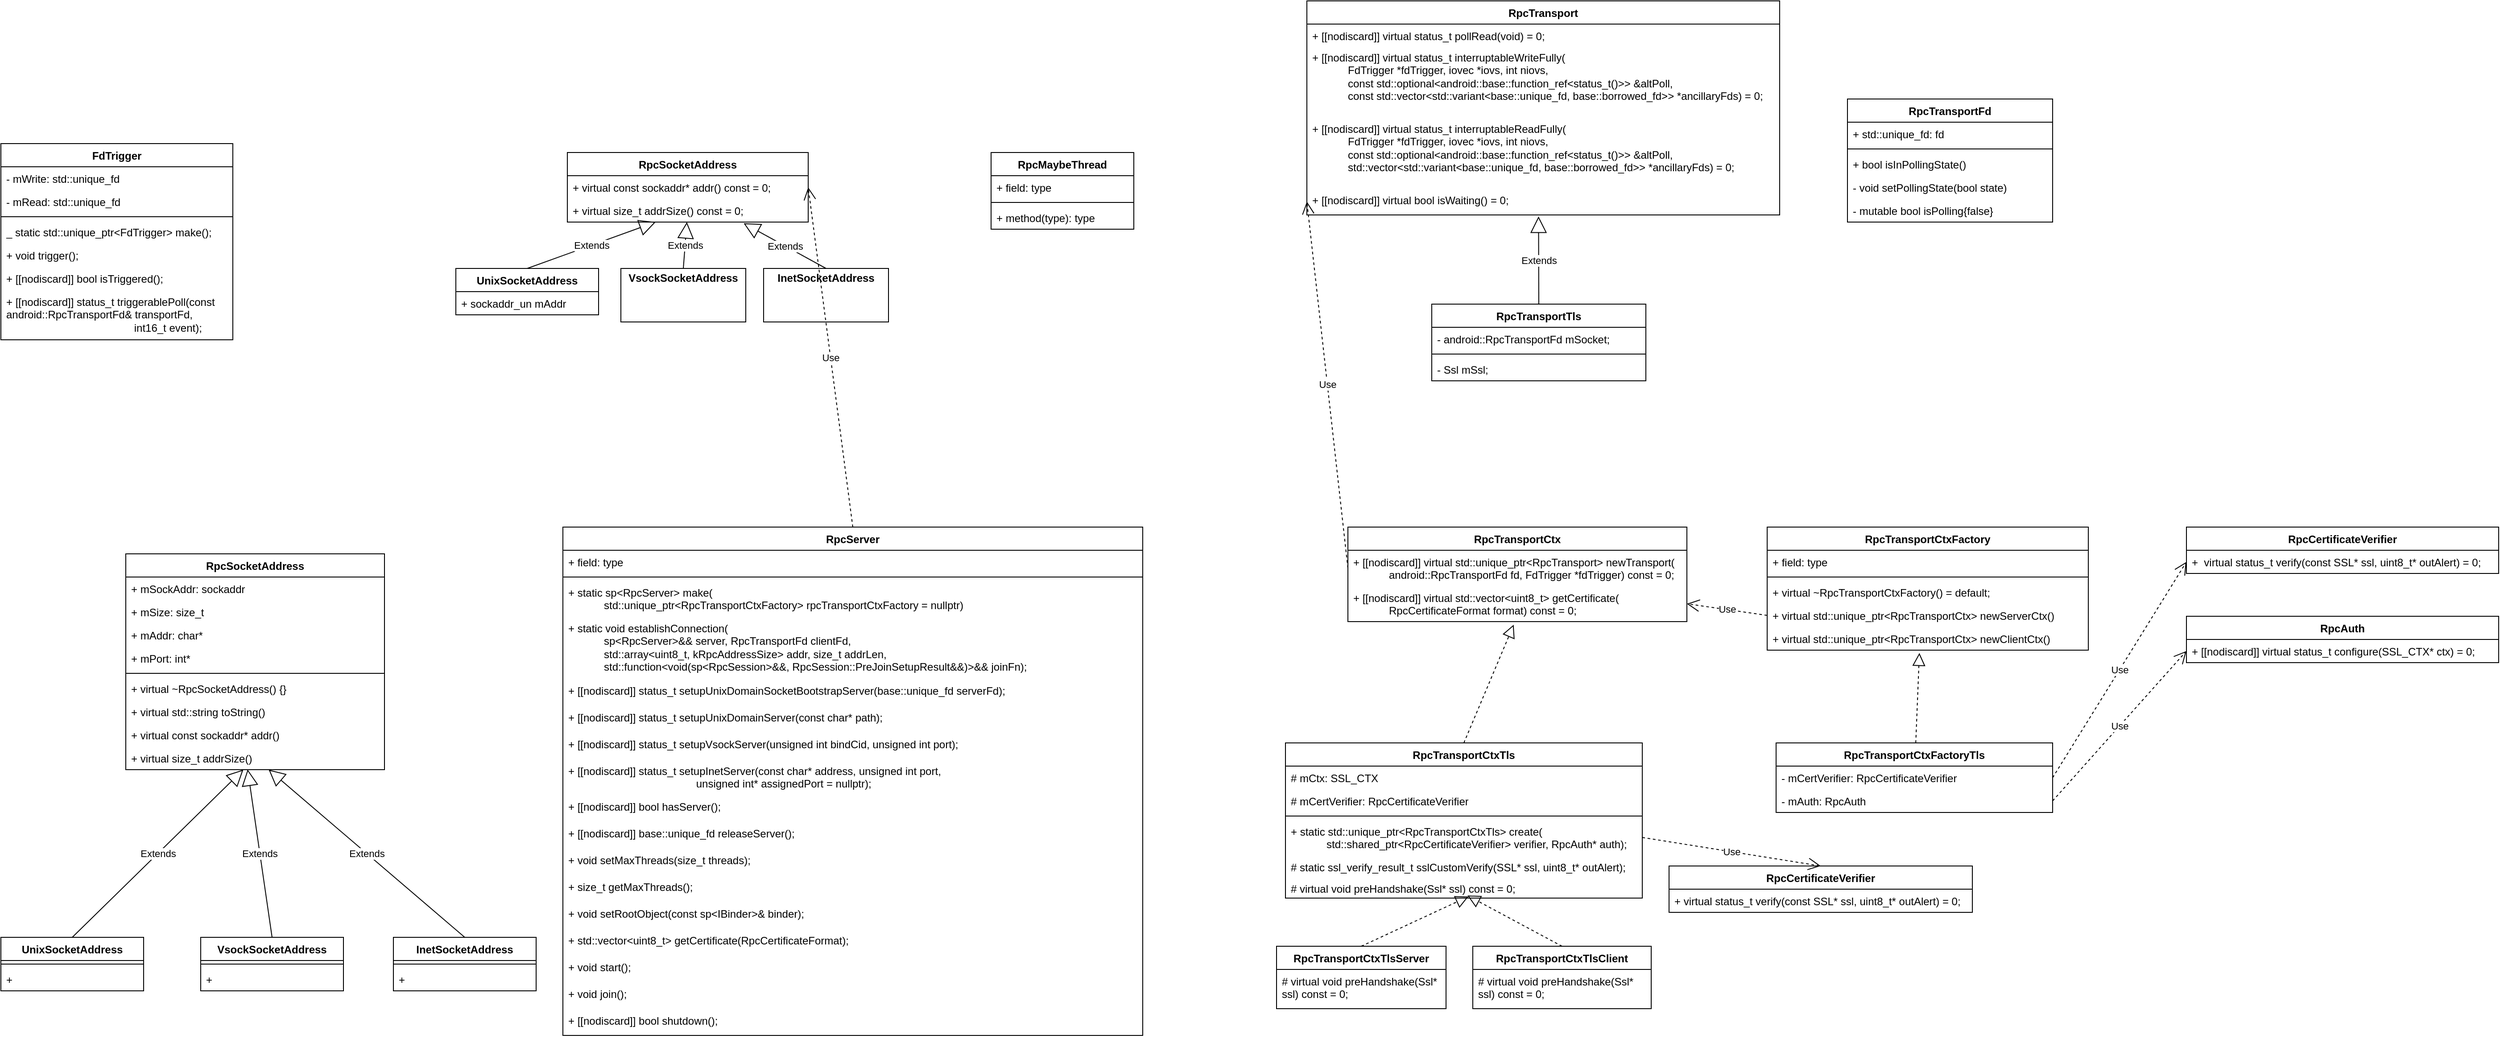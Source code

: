 <mxfile version="24.7.6">
  <diagram name="第 1 页" id="H_8We8UubYNgWz_qhoj8">
    <mxGraphModel dx="1140" dy="1793" grid="1" gridSize="10" guides="1" tooltips="1" connect="1" arrows="1" fold="1" page="1" pageScale="1" pageWidth="827" pageHeight="1169" math="0" shadow="0">
      <root>
        <mxCell id="0" />
        <mxCell id="1" parent="0" />
        <mxCell id="p69GbGtiznkZSxi_15MH-1" value="&lt;b style=&quot;border-color: var(--border-color);&quot;&gt;RpcSocketAddress&lt;/b&gt;" style="swimlane;fontStyle=1;align=center;verticalAlign=top;childLayout=stackLayout;horizontal=1;startSize=26;horizontalStack=0;resizeParent=1;resizeParentMax=0;resizeLast=0;collapsible=1;marginBottom=0;whiteSpace=wrap;html=1;" parent="1" vertex="1">
          <mxGeometry x="330" y="120" width="290" height="242" as="geometry">
            <mxRectangle x="350" y="320" width="150" height="30" as="alternateBounds" />
          </mxGeometry>
        </mxCell>
        <mxCell id="p69GbGtiznkZSxi_15MH-27" value="&lt;div&gt;&lt;span style=&quot;background-color: initial;&quot;&gt;+ mSockAddr&lt;/span&gt;&lt;span style=&quot;background-color: initial;&quot;&gt;: sockaddr&lt;/span&gt;&lt;/div&gt;" style="text;strokeColor=none;fillColor=none;align=left;verticalAlign=top;spacingLeft=4;spacingRight=4;overflow=hidden;rotatable=0;points=[[0,0.5],[1,0.5]];portConstraint=eastwest;whiteSpace=wrap;html=1;" parent="p69GbGtiznkZSxi_15MH-1" vertex="1">
          <mxGeometry y="26" width="290" height="26" as="geometry" />
        </mxCell>
        <mxCell id="p69GbGtiznkZSxi_15MH-24" value="&lt;div&gt;&lt;span style=&quot;background-color: initial;&quot;&gt;+ mSize&lt;/span&gt;&lt;span style=&quot;background-color: initial;&quot;&gt;: size_t&lt;/span&gt;&lt;/div&gt;" style="text;strokeColor=none;fillColor=none;align=left;verticalAlign=top;spacingLeft=4;spacingRight=4;overflow=hidden;rotatable=0;points=[[0,0.5],[1,0.5]];portConstraint=eastwest;whiteSpace=wrap;html=1;" parent="p69GbGtiznkZSxi_15MH-1" vertex="1">
          <mxGeometry y="52" width="290" height="26" as="geometry" />
        </mxCell>
        <mxCell id="p69GbGtiznkZSxi_15MH-28" value="&lt;div&gt;&lt;span style=&quot;background-color: initial;&quot;&gt;+ mAddr&lt;/span&gt;&lt;span style=&quot;background-color: initial;&quot;&gt;: char*&lt;/span&gt;&lt;/div&gt;" style="text;strokeColor=none;fillColor=none;align=left;verticalAlign=top;spacingLeft=4;spacingRight=4;overflow=hidden;rotatable=0;points=[[0,0.5],[1,0.5]];portConstraint=eastwest;whiteSpace=wrap;html=1;" parent="p69GbGtiznkZSxi_15MH-1" vertex="1">
          <mxGeometry y="78" width="290" height="26" as="geometry" />
        </mxCell>
        <mxCell id="p69GbGtiznkZSxi_15MH-30" value="&lt;div&gt;&lt;span style=&quot;background-color: initial;&quot;&gt;+ mPort&lt;/span&gt;&lt;span style=&quot;background-color: initial;&quot;&gt;: int&lt;/span&gt;&lt;span style=&quot;background-color: initial;&quot;&gt;*&lt;/span&gt;&lt;/div&gt;" style="text;strokeColor=none;fillColor=none;align=left;verticalAlign=top;spacingLeft=4;spacingRight=4;overflow=hidden;rotatable=0;points=[[0,0.5],[1,0.5]];portConstraint=eastwest;whiteSpace=wrap;html=1;" parent="p69GbGtiznkZSxi_15MH-1" vertex="1">
          <mxGeometry y="104" width="290" height="26" as="geometry" />
        </mxCell>
        <mxCell id="p69GbGtiznkZSxi_15MH-3" value="" style="line;strokeWidth=1;fillColor=none;align=left;verticalAlign=middle;spacingTop=-1;spacingLeft=3;spacingRight=3;rotatable=0;labelPosition=right;points=[];portConstraint=eastwest;strokeColor=inherit;" parent="p69GbGtiznkZSxi_15MH-1" vertex="1">
          <mxGeometry y="130" width="290" height="8" as="geometry" />
        </mxCell>
        <mxCell id="p69GbGtiznkZSxi_15MH-4" value="+ virtual ~RpcSocketAddress() {}" style="text;strokeColor=none;fillColor=none;align=left;verticalAlign=top;spacingLeft=4;spacingRight=4;overflow=hidden;rotatable=0;points=[[0,0.5],[1,0.5]];portConstraint=eastwest;whiteSpace=wrap;html=1;" parent="p69GbGtiznkZSxi_15MH-1" vertex="1">
          <mxGeometry y="138" width="290" height="26" as="geometry" />
        </mxCell>
        <mxCell id="p69GbGtiznkZSxi_15MH-6" value="+&amp;nbsp;virtual std::string toString()" style="text;strokeColor=none;fillColor=none;align=left;verticalAlign=top;spacingLeft=4;spacingRight=4;overflow=hidden;rotatable=0;points=[[0,0.5],[1,0.5]];portConstraint=eastwest;whiteSpace=wrap;html=1;" parent="p69GbGtiznkZSxi_15MH-1" vertex="1">
          <mxGeometry y="164" width="290" height="26" as="geometry" />
        </mxCell>
        <mxCell id="p69GbGtiznkZSxi_15MH-7" value="+ virtual const sockaddr* addr()" style="text;strokeColor=none;fillColor=none;align=left;verticalAlign=top;spacingLeft=4;spacingRight=4;overflow=hidden;rotatable=0;points=[[0,0.5],[1,0.5]];portConstraint=eastwest;whiteSpace=wrap;html=1;" parent="p69GbGtiznkZSxi_15MH-1" vertex="1">
          <mxGeometry y="190" width="290" height="26" as="geometry" />
        </mxCell>
        <mxCell id="p69GbGtiznkZSxi_15MH-8" value="+ virtual size_t addrSize()" style="text;strokeColor=none;fillColor=none;align=left;verticalAlign=top;spacingLeft=4;spacingRight=4;overflow=hidden;rotatable=0;points=[[0,0.5],[1,0.5]];portConstraint=eastwest;whiteSpace=wrap;html=1;" parent="p69GbGtiznkZSxi_15MH-1" vertex="1">
          <mxGeometry y="216" width="290" height="26" as="geometry" />
        </mxCell>
        <mxCell id="p69GbGtiznkZSxi_15MH-9" value="UnixSocketAddress" style="swimlane;fontStyle=1;align=center;verticalAlign=top;childLayout=stackLayout;horizontal=1;startSize=26;horizontalStack=0;resizeParent=1;resizeParentMax=0;resizeLast=0;collapsible=1;marginBottom=0;whiteSpace=wrap;html=1;" parent="1" vertex="1">
          <mxGeometry x="190" y="550" width="160" height="60" as="geometry" />
        </mxCell>
        <mxCell id="p69GbGtiznkZSxi_15MH-11" value="" style="line;strokeWidth=1;fillColor=none;align=left;verticalAlign=middle;spacingTop=-1;spacingLeft=3;spacingRight=3;rotatable=0;labelPosition=right;points=[];portConstraint=eastwest;strokeColor=inherit;" parent="p69GbGtiznkZSxi_15MH-9" vertex="1">
          <mxGeometry y="26" width="160" height="8" as="geometry" />
        </mxCell>
        <mxCell id="p69GbGtiznkZSxi_15MH-12" value="+&amp;nbsp;" style="text;strokeColor=none;fillColor=none;align=left;verticalAlign=top;spacingLeft=4;spacingRight=4;overflow=hidden;rotatable=0;points=[[0,0.5],[1,0.5]];portConstraint=eastwest;whiteSpace=wrap;html=1;" parent="p69GbGtiznkZSxi_15MH-9" vertex="1">
          <mxGeometry y="34" width="160" height="26" as="geometry" />
        </mxCell>
        <mxCell id="p69GbGtiznkZSxi_15MH-13" value="Extends" style="endArrow=block;endSize=16;endFill=0;html=1;rounded=0;exitX=0.5;exitY=0;exitDx=0;exitDy=0;" parent="1" source="p69GbGtiznkZSxi_15MH-9" target="p69GbGtiznkZSxi_15MH-8" edge="1">
          <mxGeometry width="160" relative="1" as="geometry">
            <mxPoint x="430" y="500" as="sourcePoint" />
            <mxPoint x="420" y="400" as="targetPoint" />
          </mxGeometry>
        </mxCell>
        <mxCell id="p69GbGtiznkZSxi_15MH-14" value="VsockSocketAddress" style="swimlane;fontStyle=1;align=center;verticalAlign=top;childLayout=stackLayout;horizontal=1;startSize=26;horizontalStack=0;resizeParent=1;resizeParentMax=0;resizeLast=0;collapsible=1;marginBottom=0;whiteSpace=wrap;html=1;" parent="1" vertex="1">
          <mxGeometry x="414" y="550" width="160" height="60" as="geometry" />
        </mxCell>
        <mxCell id="p69GbGtiznkZSxi_15MH-15" value="" style="line;strokeWidth=1;fillColor=none;align=left;verticalAlign=middle;spacingTop=-1;spacingLeft=3;spacingRight=3;rotatable=0;labelPosition=right;points=[];portConstraint=eastwest;strokeColor=inherit;" parent="p69GbGtiznkZSxi_15MH-14" vertex="1">
          <mxGeometry y="26" width="160" height="8" as="geometry" />
        </mxCell>
        <mxCell id="p69GbGtiznkZSxi_15MH-16" value="+&amp;nbsp;" style="text;strokeColor=none;fillColor=none;align=left;verticalAlign=top;spacingLeft=4;spacingRight=4;overflow=hidden;rotatable=0;points=[[0,0.5],[1,0.5]];portConstraint=eastwest;whiteSpace=wrap;html=1;" parent="p69GbGtiznkZSxi_15MH-14" vertex="1">
          <mxGeometry y="34" width="160" height="26" as="geometry" />
        </mxCell>
        <mxCell id="p69GbGtiznkZSxi_15MH-17" value="&lt;div&gt;InetSocketAddress&lt;/div&gt;" style="swimlane;fontStyle=1;align=center;verticalAlign=top;childLayout=stackLayout;horizontal=1;startSize=26;horizontalStack=0;resizeParent=1;resizeParentMax=0;resizeLast=0;collapsible=1;marginBottom=0;whiteSpace=wrap;html=1;" parent="1" vertex="1">
          <mxGeometry x="630" y="550" width="160" height="60" as="geometry" />
        </mxCell>
        <mxCell id="p69GbGtiznkZSxi_15MH-18" value="" style="line;strokeWidth=1;fillColor=none;align=left;verticalAlign=middle;spacingTop=-1;spacingLeft=3;spacingRight=3;rotatable=0;labelPosition=right;points=[];portConstraint=eastwest;strokeColor=inherit;" parent="p69GbGtiznkZSxi_15MH-17" vertex="1">
          <mxGeometry y="26" width="160" height="8" as="geometry" />
        </mxCell>
        <mxCell id="p69GbGtiznkZSxi_15MH-19" value="+&amp;nbsp;" style="text;strokeColor=none;fillColor=none;align=left;verticalAlign=top;spacingLeft=4;spacingRight=4;overflow=hidden;rotatable=0;points=[[0,0.5],[1,0.5]];portConstraint=eastwest;whiteSpace=wrap;html=1;" parent="p69GbGtiznkZSxi_15MH-17" vertex="1">
          <mxGeometry y="34" width="160" height="26" as="geometry" />
        </mxCell>
        <mxCell id="p69GbGtiznkZSxi_15MH-20" value="Extends" style="endArrow=block;endSize=16;endFill=0;html=1;rounded=0;exitX=0.5;exitY=0;exitDx=0;exitDy=0;" parent="1" source="p69GbGtiznkZSxi_15MH-17" target="p69GbGtiznkZSxi_15MH-8" edge="1">
          <mxGeometry width="160" relative="1" as="geometry">
            <mxPoint x="280" y="560" as="sourcePoint" />
            <mxPoint x="490" y="430" as="targetPoint" />
          </mxGeometry>
        </mxCell>
        <mxCell id="p69GbGtiznkZSxi_15MH-21" value="Extends" style="endArrow=block;endSize=16;endFill=0;html=1;rounded=0;exitX=0.5;exitY=0;exitDx=0;exitDy=0;entryX=0.471;entryY=0.991;entryDx=0;entryDy=0;entryPerimeter=0;" parent="1" source="p69GbGtiznkZSxi_15MH-14" target="p69GbGtiznkZSxi_15MH-8" edge="1">
          <mxGeometry width="160" relative="1" as="geometry">
            <mxPoint x="290" y="570" as="sourcePoint" />
            <mxPoint x="480" y="450" as="targetPoint" />
          </mxGeometry>
        </mxCell>
        <mxCell id="p69GbGtiznkZSxi_15MH-32" value="RpcServer" style="swimlane;fontStyle=1;align=center;verticalAlign=top;childLayout=stackLayout;horizontal=1;startSize=26;horizontalStack=0;resizeParent=1;resizeParentMax=0;resizeLast=0;collapsible=1;marginBottom=0;whiteSpace=wrap;html=1;" parent="1" vertex="1">
          <mxGeometry x="820" y="90" width="650" height="570" as="geometry" />
        </mxCell>
        <mxCell id="p69GbGtiznkZSxi_15MH-33" value="+ field: type" style="text;strokeColor=none;fillColor=none;align=left;verticalAlign=top;spacingLeft=4;spacingRight=4;overflow=hidden;rotatable=0;points=[[0,0.5],[1,0.5]];portConstraint=eastwest;whiteSpace=wrap;html=1;" parent="p69GbGtiznkZSxi_15MH-32" vertex="1">
          <mxGeometry y="26" width="650" height="26" as="geometry" />
        </mxCell>
        <mxCell id="p69GbGtiznkZSxi_15MH-34" value="" style="line;strokeWidth=1;fillColor=none;align=left;verticalAlign=middle;spacingTop=-1;spacingLeft=3;spacingRight=3;rotatable=0;labelPosition=right;points=[];portConstraint=eastwest;strokeColor=inherit;" parent="p69GbGtiznkZSxi_15MH-32" vertex="1">
          <mxGeometry y="52" width="650" height="8" as="geometry" />
        </mxCell>
        <mxCell id="p69GbGtiznkZSxi_15MH-35" value="+&amp;nbsp;&lt;span style=&quot;background-color: initial;&quot;&gt;static sp&amp;lt;RpcServer&amp;gt; make(&lt;/span&gt;&lt;div&gt;&amp;nbsp; &amp;nbsp; &amp;nbsp; &amp;nbsp; &amp;nbsp; &amp;nbsp; std::unique_ptr&amp;lt;RpcTransportCtxFactory&amp;gt; rpcTransportCtxFactory = nullptr)&lt;/div&gt;" style="text;strokeColor=none;fillColor=none;align=left;verticalAlign=top;spacingLeft=4;spacingRight=4;overflow=hidden;rotatable=0;points=[[0,0.5],[1,0.5]];portConstraint=eastwest;whiteSpace=wrap;html=1;" parent="p69GbGtiznkZSxi_15MH-32" vertex="1">
          <mxGeometry y="60" width="650" height="40" as="geometry" />
        </mxCell>
        <mxCell id="p69GbGtiznkZSxi_15MH-36" value="+&amp;nbsp;&lt;span style=&quot;background-color: initial;&quot;&gt;static void establishConnection(&lt;/span&gt;&lt;div&gt;&amp;nbsp; &amp;nbsp; &amp;nbsp; &amp;nbsp; &amp;nbsp; &amp;nbsp; sp&amp;lt;RpcServer&amp;gt;&amp;amp;&amp;amp; server, RpcTransportFd clientFd,&lt;/div&gt;&lt;div&gt;&amp;nbsp; &amp;nbsp; &amp;nbsp; &amp;nbsp; &amp;nbsp; &amp;nbsp; std::array&amp;lt;uint8_t, kRpcAddressSize&amp;gt; addr, size_t addrLen,&lt;/div&gt;&lt;div&gt;&amp;nbsp; &amp;nbsp; &amp;nbsp; &amp;nbsp; &amp;nbsp; &amp;nbsp; std::function&amp;lt;void(sp&amp;lt;RpcSession&amp;gt;&amp;amp;&amp;amp;, RpcSession::PreJoinSetupResult&amp;amp;&amp;amp;)&amp;gt;&amp;amp;&amp;amp; joinFn);&lt;/div&gt;" style="text;strokeColor=none;fillColor=none;align=left;verticalAlign=top;spacingLeft=4;spacingRight=4;overflow=hidden;rotatable=0;points=[[0,0.5],[1,0.5]];portConstraint=eastwest;whiteSpace=wrap;html=1;" parent="p69GbGtiznkZSxi_15MH-32" vertex="1">
          <mxGeometry y="100" width="650" height="70" as="geometry" />
        </mxCell>
        <mxCell id="DIT8Or7SR0M83sle03Dc-7" value="+&amp;nbsp;[[nodiscard]] status_t setupUnixDomainSocketBootstrapServer(base::unique_fd serverFd);" style="text;strokeColor=none;fillColor=none;align=left;verticalAlign=top;spacingLeft=4;spacingRight=4;overflow=hidden;rotatable=0;points=[[0,0.5],[1,0.5]];portConstraint=eastwest;whiteSpace=wrap;html=1;" parent="p69GbGtiznkZSxi_15MH-32" vertex="1">
          <mxGeometry y="170" width="650" height="30" as="geometry" />
        </mxCell>
        <mxCell id="DIT8Or7SR0M83sle03Dc-8" value="+&amp;nbsp;[[nodiscard]] status_t setupUnixDomainServer(const char* path);" style="text;strokeColor=none;fillColor=none;align=left;verticalAlign=top;spacingLeft=4;spacingRight=4;overflow=hidden;rotatable=0;points=[[0,0.5],[1,0.5]];portConstraint=eastwest;whiteSpace=wrap;html=1;" parent="p69GbGtiznkZSxi_15MH-32" vertex="1">
          <mxGeometry y="200" width="650" height="30" as="geometry" />
        </mxCell>
        <mxCell id="DIT8Or7SR0M83sle03Dc-9" value="+&amp;nbsp;[[nodiscard]] status_t setupVsockServer(unsigned int bindCid, unsigned int port);" style="text;strokeColor=none;fillColor=none;align=left;verticalAlign=top;spacingLeft=4;spacingRight=4;overflow=hidden;rotatable=0;points=[[0,0.5],[1,0.5]];portConstraint=eastwest;whiteSpace=wrap;html=1;" parent="p69GbGtiznkZSxi_15MH-32" vertex="1">
          <mxGeometry y="230" width="650" height="30" as="geometry" />
        </mxCell>
        <mxCell id="DIT8Or7SR0M83sle03Dc-10" value="+&amp;nbsp;&lt;span style=&quot;background-color: initial;&quot;&gt;[[nodiscard]] status_t setupInetServer(const char* address, unsigned int port,&lt;/span&gt;&lt;div&gt;&amp;nbsp; &amp;nbsp; &amp;nbsp; &amp;nbsp; &amp;nbsp; &amp;nbsp; &amp;nbsp; &amp;nbsp; &amp;nbsp; &amp;nbsp; &amp;nbsp; &amp;nbsp; &amp;nbsp; &amp;nbsp; &amp;nbsp; &amp;nbsp; &amp;nbsp; &amp;nbsp; &amp;nbsp; &amp;nbsp; &amp;nbsp; &amp;nbsp;unsigned int* assignedPort = nullptr);&lt;/div&gt;" style="text;strokeColor=none;fillColor=none;align=left;verticalAlign=top;spacingLeft=4;spacingRight=4;overflow=hidden;rotatable=0;points=[[0,0.5],[1,0.5]];portConstraint=eastwest;whiteSpace=wrap;html=1;" parent="p69GbGtiznkZSxi_15MH-32" vertex="1">
          <mxGeometry y="260" width="650" height="40" as="geometry" />
        </mxCell>
        <mxCell id="DIT8Or7SR0M83sle03Dc-11" value="+&amp;nbsp;[[nodiscard]] bool hasServer();" style="text;strokeColor=none;fillColor=none;align=left;verticalAlign=top;spacingLeft=4;spacingRight=4;overflow=hidden;rotatable=0;points=[[0,0.5],[1,0.5]];portConstraint=eastwest;whiteSpace=wrap;html=1;" parent="p69GbGtiznkZSxi_15MH-32" vertex="1">
          <mxGeometry y="300" width="650" height="30" as="geometry" />
        </mxCell>
        <mxCell id="DIT8Or7SR0M83sle03Dc-12" value="+&amp;nbsp;[[nodiscard]] base::unique_fd releaseServer();" style="text;strokeColor=none;fillColor=none;align=left;verticalAlign=top;spacingLeft=4;spacingRight=4;overflow=hidden;rotatable=0;points=[[0,0.5],[1,0.5]];portConstraint=eastwest;whiteSpace=wrap;html=1;" parent="p69GbGtiznkZSxi_15MH-32" vertex="1">
          <mxGeometry y="330" width="650" height="30" as="geometry" />
        </mxCell>
        <mxCell id="DIT8Or7SR0M83sle03Dc-13" value="+&amp;nbsp;void setMaxThreads(size_t threads);" style="text;strokeColor=none;fillColor=none;align=left;verticalAlign=top;spacingLeft=4;spacingRight=4;overflow=hidden;rotatable=0;points=[[0,0.5],[1,0.5]];portConstraint=eastwest;whiteSpace=wrap;html=1;" parent="p69GbGtiznkZSxi_15MH-32" vertex="1">
          <mxGeometry y="360" width="650" height="30" as="geometry" />
        </mxCell>
        <mxCell id="DIT8Or7SR0M83sle03Dc-14" value="+&amp;nbsp;size_t getMaxThreads();" style="text;strokeColor=none;fillColor=none;align=left;verticalAlign=top;spacingLeft=4;spacingRight=4;overflow=hidden;rotatable=0;points=[[0,0.5],[1,0.5]];portConstraint=eastwest;whiteSpace=wrap;html=1;" parent="p69GbGtiznkZSxi_15MH-32" vertex="1">
          <mxGeometry y="390" width="650" height="30" as="geometry" />
        </mxCell>
        <mxCell id="DIT8Or7SR0M83sle03Dc-15" value="+&amp;nbsp;void setRootObject(const sp&amp;lt;IBinder&amp;gt;&amp;amp; binder);" style="text;strokeColor=none;fillColor=none;align=left;verticalAlign=top;spacingLeft=4;spacingRight=4;overflow=hidden;rotatable=0;points=[[0,0.5],[1,0.5]];portConstraint=eastwest;whiteSpace=wrap;html=1;" parent="p69GbGtiznkZSxi_15MH-32" vertex="1">
          <mxGeometry y="420" width="650" height="30" as="geometry" />
        </mxCell>
        <mxCell id="DIT8Or7SR0M83sle03Dc-16" value="+&amp;nbsp;std::vector&amp;lt;uint8_t&amp;gt; getCertificate(RpcCertificateFormat);" style="text;strokeColor=none;fillColor=none;align=left;verticalAlign=top;spacingLeft=4;spacingRight=4;overflow=hidden;rotatable=0;points=[[0,0.5],[1,0.5]];portConstraint=eastwest;whiteSpace=wrap;html=1;" parent="p69GbGtiznkZSxi_15MH-32" vertex="1">
          <mxGeometry y="450" width="650" height="30" as="geometry" />
        </mxCell>
        <mxCell id="DIT8Or7SR0M83sle03Dc-17" value="+&amp;nbsp;void start();" style="text;strokeColor=none;fillColor=none;align=left;verticalAlign=top;spacingLeft=4;spacingRight=4;overflow=hidden;rotatable=0;points=[[0,0.5],[1,0.5]];portConstraint=eastwest;whiteSpace=wrap;html=1;" parent="p69GbGtiznkZSxi_15MH-32" vertex="1">
          <mxGeometry y="480" width="650" height="30" as="geometry" />
        </mxCell>
        <mxCell id="DIT8Or7SR0M83sle03Dc-18" value="+&amp;nbsp;void join();" style="text;strokeColor=none;fillColor=none;align=left;verticalAlign=top;spacingLeft=4;spacingRight=4;overflow=hidden;rotatable=0;points=[[0,0.5],[1,0.5]];portConstraint=eastwest;whiteSpace=wrap;html=1;" parent="p69GbGtiznkZSxi_15MH-32" vertex="1">
          <mxGeometry y="510" width="650" height="30" as="geometry" />
        </mxCell>
        <mxCell id="DIT8Or7SR0M83sle03Dc-19" value="+&amp;nbsp;[[nodiscard]] bool shutdown();" style="text;strokeColor=none;fillColor=none;align=left;verticalAlign=top;spacingLeft=4;spacingRight=4;overflow=hidden;rotatable=0;points=[[0,0.5],[1,0.5]];portConstraint=eastwest;whiteSpace=wrap;html=1;" parent="p69GbGtiznkZSxi_15MH-32" vertex="1">
          <mxGeometry y="540" width="650" height="30" as="geometry" />
        </mxCell>
        <mxCell id="DIT8Or7SR0M83sle03Dc-1" value="RpcTransportCtxFactory" style="swimlane;fontStyle=1;align=center;verticalAlign=top;childLayout=stackLayout;horizontal=1;startSize=26;horizontalStack=0;resizeParent=1;resizeParentMax=0;resizeLast=0;collapsible=1;marginBottom=0;whiteSpace=wrap;html=1;" parent="1" vertex="1">
          <mxGeometry x="2170" y="90" width="360" height="138" as="geometry" />
        </mxCell>
        <mxCell id="DIT8Or7SR0M83sle03Dc-2" value="+ field: type" style="text;strokeColor=none;fillColor=none;align=left;verticalAlign=top;spacingLeft=4;spacingRight=4;overflow=hidden;rotatable=0;points=[[0,0.5],[1,0.5]];portConstraint=eastwest;whiteSpace=wrap;html=1;" parent="DIT8Or7SR0M83sle03Dc-1" vertex="1">
          <mxGeometry y="26" width="360" height="26" as="geometry" />
        </mxCell>
        <mxCell id="DIT8Or7SR0M83sle03Dc-3" value="" style="line;strokeWidth=1;fillColor=none;align=left;verticalAlign=middle;spacingTop=-1;spacingLeft=3;spacingRight=3;rotatable=0;labelPosition=right;points=[];portConstraint=eastwest;strokeColor=inherit;" parent="DIT8Or7SR0M83sle03Dc-1" vertex="1">
          <mxGeometry y="52" width="360" height="8" as="geometry" />
        </mxCell>
        <mxCell id="DIT8Or7SR0M83sle03Dc-4" value="+ virtual ~RpcTransportCtxFactory() = default;" style="text;strokeColor=none;fillColor=none;align=left;verticalAlign=top;spacingLeft=4;spacingRight=4;overflow=hidden;rotatable=0;points=[[0,0.5],[1,0.5]];portConstraint=eastwest;whiteSpace=wrap;html=1;" parent="DIT8Or7SR0M83sle03Dc-1" vertex="1">
          <mxGeometry y="60" width="360" height="26" as="geometry" />
        </mxCell>
        <mxCell id="DIT8Or7SR0M83sle03Dc-5" value="+ virtual std::unique_ptr&amp;lt;RpcTransportCtx&amp;gt; newServerCtx()" style="text;strokeColor=none;fillColor=none;align=left;verticalAlign=top;spacingLeft=4;spacingRight=4;overflow=hidden;rotatable=0;points=[[0,0.5],[1,0.5]];portConstraint=eastwest;whiteSpace=wrap;html=1;" parent="DIT8Or7SR0M83sle03Dc-1" vertex="1">
          <mxGeometry y="86" width="360" height="26" as="geometry" />
        </mxCell>
        <mxCell id="DIT8Or7SR0M83sle03Dc-6" value="+ virtual std::unique_ptr&amp;lt;RpcTransportCtx&amp;gt; newClientCtx()" style="text;strokeColor=none;fillColor=none;align=left;verticalAlign=top;spacingLeft=4;spacingRight=4;overflow=hidden;rotatable=0;points=[[0,0.5],[1,0.5]];portConstraint=eastwest;whiteSpace=wrap;html=1;" parent="DIT8Or7SR0M83sle03Dc-1" vertex="1">
          <mxGeometry y="112" width="360" height="26" as="geometry" />
        </mxCell>
        <mxCell id="Xz2xReRFm8YaMoCnnHiE-1" value="RpcTransportCtxFactoryTls" style="swimlane;fontStyle=1;align=center;verticalAlign=top;childLayout=stackLayout;horizontal=1;startSize=26;horizontalStack=0;resizeParent=1;resizeParentMax=0;resizeLast=0;collapsible=1;marginBottom=0;whiteSpace=wrap;html=1;" vertex="1" parent="1">
          <mxGeometry x="2180" y="332" width="310" height="78" as="geometry" />
        </mxCell>
        <mxCell id="Xz2xReRFm8YaMoCnnHiE-2" value="- mCertVerifier:&amp;nbsp;RpcCertificateVerifier" style="text;strokeColor=none;fillColor=none;align=left;verticalAlign=top;spacingLeft=4;spacingRight=4;overflow=hidden;rotatable=0;points=[[0,0.5],[1,0.5]];portConstraint=eastwest;whiteSpace=wrap;html=1;" vertex="1" parent="Xz2xReRFm8YaMoCnnHiE-1">
          <mxGeometry y="26" width="310" height="26" as="geometry" />
        </mxCell>
        <mxCell id="Xz2xReRFm8YaMoCnnHiE-13" value="- mAuth:&amp;nbsp;RpcAuth" style="text;strokeColor=none;fillColor=none;align=left;verticalAlign=top;spacingLeft=4;spacingRight=4;overflow=hidden;rotatable=0;points=[[0,0.5],[1,0.5]];portConstraint=eastwest;whiteSpace=wrap;html=1;" vertex="1" parent="Xz2xReRFm8YaMoCnnHiE-1">
          <mxGeometry y="52" width="310" height="26" as="geometry" />
        </mxCell>
        <mxCell id="Xz2xReRFm8YaMoCnnHiE-5" value="" style="endArrow=block;dashed=1;endFill=0;endSize=12;html=1;rounded=0;entryX=0.474;entryY=1.121;entryDx=0;entryDy=0;entryPerimeter=0;" edge="1" parent="1" source="Xz2xReRFm8YaMoCnnHiE-1" target="DIT8Or7SR0M83sle03Dc-6">
          <mxGeometry width="160" relative="1" as="geometry">
            <mxPoint x="2320" y="340" as="sourcePoint" />
            <mxPoint x="2390" y="250" as="targetPoint" />
          </mxGeometry>
        </mxCell>
        <mxCell id="Xz2xReRFm8YaMoCnnHiE-6" value="RpcCertificateVerifier" style="swimlane;fontStyle=1;align=center;verticalAlign=top;childLayout=stackLayout;horizontal=1;startSize=26;horizontalStack=0;resizeParent=1;resizeParentMax=0;resizeLast=0;collapsible=1;marginBottom=0;whiteSpace=wrap;html=1;" vertex="1" parent="1">
          <mxGeometry x="2640" y="90" width="350" height="52" as="geometry" />
        </mxCell>
        <mxCell id="Xz2xReRFm8YaMoCnnHiE-9" value="+ &amp;nbsp;virtual status_t verify(const SSL* ssl, uint8_t* outAlert) = 0;" style="text;strokeColor=none;fillColor=none;align=left;verticalAlign=top;spacingLeft=4;spacingRight=4;overflow=hidden;rotatable=0;points=[[0,0.5],[1,0.5]];portConstraint=eastwest;whiteSpace=wrap;html=1;" vertex="1" parent="Xz2xReRFm8YaMoCnnHiE-6">
          <mxGeometry y="26" width="350" height="26" as="geometry" />
        </mxCell>
        <mxCell id="Xz2xReRFm8YaMoCnnHiE-10" value="RpcAuth" style="swimlane;fontStyle=1;align=center;verticalAlign=top;childLayout=stackLayout;horizontal=1;startSize=26;horizontalStack=0;resizeParent=1;resizeParentMax=0;resizeLast=0;collapsible=1;marginBottom=0;whiteSpace=wrap;html=1;" vertex="1" parent="1">
          <mxGeometry x="2640" y="190" width="350" height="52" as="geometry" />
        </mxCell>
        <mxCell id="Xz2xReRFm8YaMoCnnHiE-11" value="+ [[nodiscard]] virtual status_t configure(SSL_CTX* ctx) = 0;" style="text;strokeColor=none;fillColor=none;align=left;verticalAlign=top;spacingLeft=4;spacingRight=4;overflow=hidden;rotatable=0;points=[[0,0.5],[1,0.5]];portConstraint=eastwest;whiteSpace=wrap;html=1;" vertex="1" parent="Xz2xReRFm8YaMoCnnHiE-10">
          <mxGeometry y="26" width="350" height="26" as="geometry" />
        </mxCell>
        <mxCell id="Xz2xReRFm8YaMoCnnHiE-18" value="Use" style="endArrow=open;endSize=12;dashed=1;html=1;rounded=0;exitX=1;exitY=0.5;exitDx=0;exitDy=0;entryX=0;entryY=0.5;entryDx=0;entryDy=0;" edge="1" parent="1" source="Xz2xReRFm8YaMoCnnHiE-2" target="Xz2xReRFm8YaMoCnnHiE-9">
          <mxGeometry width="160" relative="1" as="geometry">
            <mxPoint x="2480" y="250" as="sourcePoint" />
            <mxPoint x="2640" y="250" as="targetPoint" />
          </mxGeometry>
        </mxCell>
        <mxCell id="Xz2xReRFm8YaMoCnnHiE-19" value="Use" style="endArrow=open;endSize=12;dashed=1;html=1;rounded=0;exitX=1;exitY=0.5;exitDx=0;exitDy=0;entryX=0;entryY=0.5;entryDx=0;entryDy=0;" edge="1" parent="1" source="Xz2xReRFm8YaMoCnnHiE-13" target="Xz2xReRFm8YaMoCnnHiE-11">
          <mxGeometry width="160" relative="1" as="geometry">
            <mxPoint x="2500" y="381" as="sourcePoint" />
            <mxPoint x="2650" y="139" as="targetPoint" />
          </mxGeometry>
        </mxCell>
        <mxCell id="Xz2xReRFm8YaMoCnnHiE-20" value="RpcTransportCtx" style="swimlane;fontStyle=1;align=center;verticalAlign=top;childLayout=stackLayout;horizontal=1;startSize=26;horizontalStack=0;resizeParent=1;resizeParentMax=0;resizeLast=0;collapsible=1;marginBottom=0;whiteSpace=wrap;html=1;" vertex="1" parent="1">
          <mxGeometry x="1700" y="90" width="380" height="106" as="geometry" />
        </mxCell>
        <mxCell id="Xz2xReRFm8YaMoCnnHiE-23" value="+&amp;nbsp;&lt;span style=&quot;background-color: initial;&quot;&gt;[[nodiscard]] virtual std::unique_ptr&amp;lt;RpcTransport&amp;gt; newTransport(&lt;/span&gt;&lt;div&gt;&amp;nbsp; &amp;nbsp; &amp;nbsp; &amp;nbsp; &amp;nbsp; &amp;nbsp; android::RpcTransportFd fd, FdTrigger *fdTrigger) const = 0;&lt;/div&gt;" style="text;strokeColor=none;fillColor=none;align=left;verticalAlign=top;spacingLeft=4;spacingRight=4;overflow=hidden;rotatable=0;points=[[0,0.5],[1,0.5]];portConstraint=eastwest;whiteSpace=wrap;html=1;" vertex="1" parent="Xz2xReRFm8YaMoCnnHiE-20">
          <mxGeometry y="26" width="380" height="40" as="geometry" />
        </mxCell>
        <mxCell id="Xz2xReRFm8YaMoCnnHiE-24" value="+&amp;nbsp;&lt;span style=&quot;background-color: initial;&quot;&gt;[[nodiscard]] virtual std::vector&amp;lt;uint8_t&amp;gt; getCertificate(&lt;/span&gt;&lt;div&gt;&amp;nbsp; &amp;nbsp; &amp;nbsp; &amp;nbsp; &amp;nbsp; &amp;nbsp; RpcCertificateFormat format) const = 0;&lt;/div&gt;" style="text;strokeColor=none;fillColor=none;align=left;verticalAlign=top;spacingLeft=4;spacingRight=4;overflow=hidden;rotatable=0;points=[[0,0.5],[1,0.5]];portConstraint=eastwest;whiteSpace=wrap;html=1;" vertex="1" parent="Xz2xReRFm8YaMoCnnHiE-20">
          <mxGeometry y="66" width="380" height="40" as="geometry" />
        </mxCell>
        <mxCell id="Xz2xReRFm8YaMoCnnHiE-25" value="Use" style="endArrow=open;endSize=12;dashed=1;html=1;rounded=0;exitX=0;exitY=0.5;exitDx=0;exitDy=0;entryX=1;entryY=0.5;entryDx=0;entryDy=0;" edge="1" parent="1" source="DIT8Or7SR0M83sle03Dc-5" target="Xz2xReRFm8YaMoCnnHiE-24">
          <mxGeometry width="160" relative="1" as="geometry">
            <mxPoint x="2020" y="280" as="sourcePoint" />
            <mxPoint x="2180" y="280" as="targetPoint" />
          </mxGeometry>
        </mxCell>
        <mxCell id="Xz2xReRFm8YaMoCnnHiE-26" value="RpcTransportCtxTls" style="swimlane;fontStyle=1;align=center;verticalAlign=top;childLayout=stackLayout;horizontal=1;startSize=26;horizontalStack=0;resizeParent=1;resizeParentMax=0;resizeLast=0;collapsible=1;marginBottom=0;whiteSpace=wrap;html=1;" vertex="1" parent="1">
          <mxGeometry x="1630" y="332" width="400" height="174" as="geometry" />
        </mxCell>
        <mxCell id="Xz2xReRFm8YaMoCnnHiE-27" value="# mCtx: SSL_CTX" style="text;strokeColor=none;fillColor=none;align=left;verticalAlign=top;spacingLeft=4;spacingRight=4;overflow=hidden;rotatable=0;points=[[0,0.5],[1,0.5]];portConstraint=eastwest;whiteSpace=wrap;html=1;" vertex="1" parent="Xz2xReRFm8YaMoCnnHiE-26">
          <mxGeometry y="26" width="400" height="26" as="geometry" />
        </mxCell>
        <mxCell id="Xz2xReRFm8YaMoCnnHiE-31" value="# mCertVerifier: RpcCertificateVerifier" style="text;strokeColor=none;fillColor=none;align=left;verticalAlign=top;spacingLeft=4;spacingRight=4;overflow=hidden;rotatable=0;points=[[0,0.5],[1,0.5]];portConstraint=eastwest;whiteSpace=wrap;html=1;" vertex="1" parent="Xz2xReRFm8YaMoCnnHiE-26">
          <mxGeometry y="52" width="400" height="26" as="geometry" />
        </mxCell>
        <mxCell id="Xz2xReRFm8YaMoCnnHiE-28" value="" style="line;strokeWidth=1;fillColor=none;align=left;verticalAlign=middle;spacingTop=-1;spacingLeft=3;spacingRight=3;rotatable=0;labelPosition=right;points=[];portConstraint=eastwest;strokeColor=inherit;" vertex="1" parent="Xz2xReRFm8YaMoCnnHiE-26">
          <mxGeometry y="78" width="400" height="8" as="geometry" />
        </mxCell>
        <mxCell id="Xz2xReRFm8YaMoCnnHiE-29" value="+&amp;nbsp;&lt;span style=&quot;background-color: initial;&quot;&gt;static std::unique_ptr&amp;lt;RpcTransportCtxTls&amp;gt; create(&lt;/span&gt;&lt;div&gt;&amp;nbsp; &amp;nbsp; &amp;nbsp; &amp;nbsp; &amp;nbsp; &amp;nbsp; std::shared_ptr&amp;lt;RpcCertificateVerifier&amp;gt; verifier, RpcAuth* auth);&lt;/div&gt;" style="text;strokeColor=none;fillColor=none;align=left;verticalAlign=top;spacingLeft=4;spacingRight=4;overflow=hidden;rotatable=0;points=[[0,0.5],[1,0.5]];portConstraint=eastwest;whiteSpace=wrap;html=1;" vertex="1" parent="Xz2xReRFm8YaMoCnnHiE-26">
          <mxGeometry y="86" width="400" height="40" as="geometry" />
        </mxCell>
        <mxCell id="Xz2xReRFm8YaMoCnnHiE-37" value="#&amp;nbsp;static ssl_verify_result_t sslCustomVerify(SSL* ssl, uint8_t* outAlert);" style="text;strokeColor=none;fillColor=none;align=left;verticalAlign=top;spacingLeft=4;spacingRight=4;overflow=hidden;rotatable=0;points=[[0,0.5],[1,0.5]];portConstraint=eastwest;whiteSpace=wrap;html=1;" vertex="1" parent="Xz2xReRFm8YaMoCnnHiE-26">
          <mxGeometry y="126" width="400" height="24" as="geometry" />
        </mxCell>
        <mxCell id="Xz2xReRFm8YaMoCnnHiE-39" value="#&amp;nbsp;virtual void preHandshake(Ssl* ssl) const = 0;" style="text;strokeColor=none;fillColor=none;align=left;verticalAlign=top;spacingLeft=4;spacingRight=4;overflow=hidden;rotatable=0;points=[[0,0.5],[1,0.5]];portConstraint=eastwest;whiteSpace=wrap;html=1;" vertex="1" parent="Xz2xReRFm8YaMoCnnHiE-26">
          <mxGeometry y="150" width="400" height="24" as="geometry" />
        </mxCell>
        <mxCell id="Xz2xReRFm8YaMoCnnHiE-30" value="" style="endArrow=block;dashed=1;endFill=0;endSize=12;html=1;rounded=0;entryX=0.489;entryY=1.088;entryDx=0;entryDy=0;entryPerimeter=0;exitX=0.5;exitY=0;exitDx=0;exitDy=0;" edge="1" parent="1" source="Xz2xReRFm8YaMoCnnHiE-26" target="Xz2xReRFm8YaMoCnnHiE-24">
          <mxGeometry width="160" relative="1" as="geometry">
            <mxPoint x="2347" y="342" as="sourcePoint" />
            <mxPoint x="2351" y="241" as="targetPoint" />
          </mxGeometry>
        </mxCell>
        <mxCell id="Xz2xReRFm8YaMoCnnHiE-32" value="RpcCertificateVerifier" style="swimlane;fontStyle=1;align=center;verticalAlign=top;childLayout=stackLayout;horizontal=1;startSize=26;horizontalStack=0;resizeParent=1;resizeParentMax=0;resizeLast=0;collapsible=1;marginBottom=0;whiteSpace=wrap;html=1;" vertex="1" parent="1">
          <mxGeometry x="2060" y="470" width="340" height="52" as="geometry" />
        </mxCell>
        <mxCell id="Xz2xReRFm8YaMoCnnHiE-35" value="+&amp;nbsp;virtual status_t verify(const SSL* ssl, uint8_t* outAlert) = 0;" style="text;strokeColor=none;fillColor=none;align=left;verticalAlign=top;spacingLeft=4;spacingRight=4;overflow=hidden;rotatable=0;points=[[0,0.5],[1,0.5]];portConstraint=eastwest;whiteSpace=wrap;html=1;" vertex="1" parent="Xz2xReRFm8YaMoCnnHiE-32">
          <mxGeometry y="26" width="340" height="26" as="geometry" />
        </mxCell>
        <mxCell id="Xz2xReRFm8YaMoCnnHiE-36" value="Use" style="endArrow=open;endSize=12;dashed=1;html=1;rounded=0;exitX=1;exitY=0.5;exitDx=0;exitDy=0;entryX=0.5;entryY=0;entryDx=0;entryDy=0;" edge="1" parent="1" source="Xz2xReRFm8YaMoCnnHiE-29" target="Xz2xReRFm8YaMoCnnHiE-32">
          <mxGeometry width="160" relative="1" as="geometry">
            <mxPoint x="1980" y="530" as="sourcePoint" />
            <mxPoint x="2140" y="530" as="targetPoint" />
          </mxGeometry>
        </mxCell>
        <mxCell id="Xz2xReRFm8YaMoCnnHiE-44" value="RpcTransport" style="swimlane;fontStyle=1;align=center;verticalAlign=top;childLayout=stackLayout;horizontal=1;startSize=26;horizontalStack=0;resizeParent=1;resizeParentMax=0;resizeLast=0;collapsible=1;marginBottom=0;whiteSpace=wrap;html=1;" vertex="1" parent="1">
          <mxGeometry x="1654" y="-500" width="530" height="240" as="geometry" />
        </mxCell>
        <mxCell id="Xz2xReRFm8YaMoCnnHiE-50" value="&lt;div&gt;+&amp;nbsp;[[nodiscard]] virtual status_t pollRead(void) = 0;&lt;/div&gt;" style="text;strokeColor=none;fillColor=none;align=left;verticalAlign=top;spacingLeft=4;spacingRight=4;overflow=hidden;rotatable=0;points=[[0,0.5],[1,0.5]];portConstraint=eastwest;whiteSpace=wrap;html=1;" vertex="1" parent="Xz2xReRFm8YaMoCnnHiE-44">
          <mxGeometry y="26" width="530" height="24" as="geometry" />
        </mxCell>
        <mxCell id="Xz2xReRFm8YaMoCnnHiE-47" value="+&amp;nbsp;&lt;span style=&quot;background-color: initial;&quot;&gt;[[nodiscard]] virtual status_t interruptableWriteFully(&lt;/span&gt;&lt;div&gt;&amp;nbsp; &amp;nbsp; &amp;nbsp; &amp;nbsp; &amp;nbsp; &amp;nbsp; FdTrigger *fdTrigger, iovec *iovs, int niovs,&lt;/div&gt;&lt;div&gt;&amp;nbsp; &amp;nbsp; &amp;nbsp; &amp;nbsp; &amp;nbsp; &amp;nbsp; const std::optional&amp;lt;android::base::function_ref&amp;lt;status_t()&amp;gt;&amp;gt; &amp;amp;altPoll,&lt;/div&gt;&lt;div&gt;&amp;nbsp; &amp;nbsp; &amp;nbsp; &amp;nbsp; &amp;nbsp; &amp;nbsp; const std::vector&amp;lt;std::variant&amp;lt;base::unique_fd, base::borrowed_fd&amp;gt;&amp;gt; *ancillaryFds) = 0;&lt;/div&gt;&lt;div&gt;&lt;br&gt;&lt;/div&gt;" style="text;strokeColor=none;fillColor=none;align=left;verticalAlign=top;spacingLeft=4;spacingRight=4;overflow=hidden;rotatable=0;points=[[0,0.5],[1,0.5]];portConstraint=eastwest;whiteSpace=wrap;html=1;" vertex="1" parent="Xz2xReRFm8YaMoCnnHiE-44">
          <mxGeometry y="50" width="530" height="80" as="geometry" />
        </mxCell>
        <mxCell id="Xz2xReRFm8YaMoCnnHiE-48" value="&lt;div&gt;+&amp;nbsp;&lt;span style=&quot;background-color: initial;&quot;&gt;[[nodiscard]] virtual status_t interruptableReadFully(&lt;/span&gt;&lt;/div&gt;&lt;div&gt;&amp;nbsp; &amp;nbsp; &amp;nbsp; &amp;nbsp; &amp;nbsp; &amp;nbsp; FdTrigger *fdTrigger, iovec *iovs, int niovs,&lt;/div&gt;&lt;div&gt;&amp;nbsp; &amp;nbsp; &amp;nbsp; &amp;nbsp; &amp;nbsp; &amp;nbsp; const std::optional&amp;lt;android::base::function_ref&amp;lt;status_t()&amp;gt;&amp;gt; &amp;amp;altPoll,&lt;/div&gt;&lt;div&gt;&amp;nbsp; &amp;nbsp; &amp;nbsp; &amp;nbsp; &amp;nbsp; &amp;nbsp; std::vector&amp;lt;std::variant&amp;lt;base::unique_fd, base::borrowed_fd&amp;gt;&amp;gt; *ancillaryFds) = 0;&lt;/div&gt;&lt;div&gt;&lt;br&gt;&lt;/div&gt;" style="text;strokeColor=none;fillColor=none;align=left;verticalAlign=top;spacingLeft=4;spacingRight=4;overflow=hidden;rotatable=0;points=[[0,0.5],[1,0.5]];portConstraint=eastwest;whiteSpace=wrap;html=1;" vertex="1" parent="Xz2xReRFm8YaMoCnnHiE-44">
          <mxGeometry y="130" width="530" height="80" as="geometry" />
        </mxCell>
        <mxCell id="Xz2xReRFm8YaMoCnnHiE-49" value="&lt;div&gt;+ [[nodiscard]] virtual bool isWaiting() = 0;&lt;br&gt;&lt;/div&gt;" style="text;strokeColor=none;fillColor=none;align=left;verticalAlign=top;spacingLeft=4;spacingRight=4;overflow=hidden;rotatable=0;points=[[0,0.5],[1,0.5]];portConstraint=eastwest;whiteSpace=wrap;html=1;" vertex="1" parent="Xz2xReRFm8YaMoCnnHiE-44">
          <mxGeometry y="210" width="530" height="30" as="geometry" />
        </mxCell>
        <mxCell id="Xz2xReRFm8YaMoCnnHiE-52" value="RpcTransportTls" style="swimlane;fontStyle=1;align=center;verticalAlign=top;childLayout=stackLayout;horizontal=1;startSize=26;horizontalStack=0;resizeParent=1;resizeParentMax=0;resizeLast=0;collapsible=1;marginBottom=0;whiteSpace=wrap;html=1;" vertex="1" parent="1">
          <mxGeometry x="1794" y="-160" width="240" height="86" as="geometry" />
        </mxCell>
        <mxCell id="Xz2xReRFm8YaMoCnnHiE-53" value="-&amp;nbsp;android::RpcTransportFd mSocket;" style="text;strokeColor=none;fillColor=none;align=left;verticalAlign=top;spacingLeft=4;spacingRight=4;overflow=hidden;rotatable=0;points=[[0,0.5],[1,0.5]];portConstraint=eastwest;whiteSpace=wrap;html=1;" vertex="1" parent="Xz2xReRFm8YaMoCnnHiE-52">
          <mxGeometry y="26" width="240" height="26" as="geometry" />
        </mxCell>
        <mxCell id="Xz2xReRFm8YaMoCnnHiE-54" value="" style="line;strokeWidth=1;fillColor=none;align=left;verticalAlign=middle;spacingTop=-1;spacingLeft=3;spacingRight=3;rotatable=0;labelPosition=right;points=[];portConstraint=eastwest;strokeColor=inherit;" vertex="1" parent="Xz2xReRFm8YaMoCnnHiE-52">
          <mxGeometry y="52" width="240" height="8" as="geometry" />
        </mxCell>
        <mxCell id="Xz2xReRFm8YaMoCnnHiE-55" value="-&amp;nbsp;Ssl mSsl;" style="text;strokeColor=none;fillColor=none;align=left;verticalAlign=top;spacingLeft=4;spacingRight=4;overflow=hidden;rotatable=0;points=[[0,0.5],[1,0.5]];portConstraint=eastwest;whiteSpace=wrap;html=1;" vertex="1" parent="Xz2xReRFm8YaMoCnnHiE-52">
          <mxGeometry y="60" width="240" height="26" as="geometry" />
        </mxCell>
        <mxCell id="Xz2xReRFm8YaMoCnnHiE-61" value="Extends" style="endArrow=block;endSize=16;endFill=0;html=1;rounded=0;exitX=0.5;exitY=0;exitDx=0;exitDy=0;entryX=0.49;entryY=1.054;entryDx=0;entryDy=0;entryPerimeter=0;" edge="1" parent="1" source="Xz2xReRFm8YaMoCnnHiE-52" target="Xz2xReRFm8YaMoCnnHiE-49">
          <mxGeometry width="160" relative="1" as="geometry">
            <mxPoint x="1894" y="-110" as="sourcePoint" />
            <mxPoint x="2054" y="-110" as="targetPoint" />
          </mxGeometry>
        </mxCell>
        <mxCell id="Xz2xReRFm8YaMoCnnHiE-62" value="RpcTransportCtxTlsServer" style="swimlane;fontStyle=1;align=center;verticalAlign=top;childLayout=stackLayout;horizontal=1;startSize=26;horizontalStack=0;resizeParent=1;resizeParentMax=0;resizeLast=0;collapsible=1;marginBottom=0;whiteSpace=wrap;html=1;" vertex="1" parent="1">
          <mxGeometry x="1620" y="560" width="190" height="70" as="geometry" />
        </mxCell>
        <mxCell id="Xz2xReRFm8YaMoCnnHiE-65" value="#&amp;nbsp;virtual void preHandshake(Ssl* ssl) const = 0;" style="text;strokeColor=none;fillColor=none;align=left;verticalAlign=top;spacingLeft=4;spacingRight=4;overflow=hidden;rotatable=0;points=[[0,0.5],[1,0.5]];portConstraint=eastwest;whiteSpace=wrap;html=1;" vertex="1" parent="Xz2xReRFm8YaMoCnnHiE-62">
          <mxGeometry y="26" width="190" height="44" as="geometry" />
        </mxCell>
        <mxCell id="Xz2xReRFm8YaMoCnnHiE-66" value="RpcTransportCtxTlsClient" style="swimlane;fontStyle=1;align=center;verticalAlign=top;childLayout=stackLayout;horizontal=1;startSize=26;horizontalStack=0;resizeParent=1;resizeParentMax=0;resizeLast=0;collapsible=1;marginBottom=0;whiteSpace=wrap;html=1;" vertex="1" parent="1">
          <mxGeometry x="1840" y="560" width="200" height="70" as="geometry" />
        </mxCell>
        <mxCell id="Xz2xReRFm8YaMoCnnHiE-69" value="#&amp;nbsp;virtual void preHandshake(Ssl* ssl) const = 0;" style="text;strokeColor=none;fillColor=none;align=left;verticalAlign=top;spacingLeft=4;spacingRight=4;overflow=hidden;rotatable=0;points=[[0,0.5],[1,0.5]];portConstraint=eastwest;whiteSpace=wrap;html=1;" vertex="1" parent="Xz2xReRFm8YaMoCnnHiE-66">
          <mxGeometry y="26" width="200" height="44" as="geometry" />
        </mxCell>
        <mxCell id="Xz2xReRFm8YaMoCnnHiE-70" value="" style="endArrow=block;dashed=1;endFill=0;endSize=12;html=1;rounded=0;entryX=0.513;entryY=0.926;entryDx=0;entryDy=0;entryPerimeter=0;exitX=0.5;exitY=0;exitDx=0;exitDy=0;" edge="1" parent="1" source="Xz2xReRFm8YaMoCnnHiE-62" target="Xz2xReRFm8YaMoCnnHiE-39">
          <mxGeometry width="160" relative="1" as="geometry">
            <mxPoint x="1840" y="342" as="sourcePoint" />
            <mxPoint x="1836" y="210" as="targetPoint" />
          </mxGeometry>
        </mxCell>
        <mxCell id="Xz2xReRFm8YaMoCnnHiE-71" value="" style="endArrow=block;dashed=1;endFill=0;endSize=12;html=1;rounded=0;entryX=0.51;entryY=0.88;entryDx=0;entryDy=0;entryPerimeter=0;exitX=0.5;exitY=0;exitDx=0;exitDy=0;" edge="1" parent="1" source="Xz2xReRFm8YaMoCnnHiE-66" target="Xz2xReRFm8YaMoCnnHiE-39">
          <mxGeometry width="160" relative="1" as="geometry">
            <mxPoint x="1685" y="584" as="sourcePoint" />
            <mxPoint x="1845" y="514" as="targetPoint" />
          </mxGeometry>
        </mxCell>
        <mxCell id="Xz2xReRFm8YaMoCnnHiE-72" value="Use" style="endArrow=open;endSize=12;dashed=1;html=1;rounded=0;exitX=0;exitY=0.5;exitDx=0;exitDy=0;entryX=0;entryY=0.5;entryDx=0;entryDy=0;" edge="1" parent="1" source="Xz2xReRFm8YaMoCnnHiE-23" target="Xz2xReRFm8YaMoCnnHiE-49">
          <mxGeometry width="160" relative="1" as="geometry">
            <mxPoint x="2180" y="199" as="sourcePoint" />
            <mxPoint x="2030" y="186" as="targetPoint" />
          </mxGeometry>
        </mxCell>
        <mxCell id="Xz2xReRFm8YaMoCnnHiE-73" value="RpcSocketAddress" style="swimlane;fontStyle=1;align=center;verticalAlign=top;childLayout=stackLayout;horizontal=1;startSize=26;horizontalStack=0;resizeParent=1;resizeParentMax=0;resizeLast=0;collapsible=1;marginBottom=0;whiteSpace=wrap;html=1;" vertex="1" parent="1">
          <mxGeometry x="825" y="-330" width="270" height="78" as="geometry" />
        </mxCell>
        <mxCell id="Xz2xReRFm8YaMoCnnHiE-76" value="+&amp;nbsp;virtual const sockaddr* addr() const = 0;" style="text;strokeColor=none;fillColor=none;align=left;verticalAlign=top;spacingLeft=4;spacingRight=4;overflow=hidden;rotatable=0;points=[[0,0.5],[1,0.5]];portConstraint=eastwest;whiteSpace=wrap;html=1;" vertex="1" parent="Xz2xReRFm8YaMoCnnHiE-73">
          <mxGeometry y="26" width="270" height="26" as="geometry" />
        </mxCell>
        <mxCell id="Xz2xReRFm8YaMoCnnHiE-77" value="+&amp;nbsp;virtual size_t addrSize() const = 0;" style="text;strokeColor=none;fillColor=none;align=left;verticalAlign=top;spacingLeft=4;spacingRight=4;overflow=hidden;rotatable=0;points=[[0,0.5],[1,0.5]];portConstraint=eastwest;whiteSpace=wrap;html=1;" vertex="1" parent="Xz2xReRFm8YaMoCnnHiE-73">
          <mxGeometry y="52" width="270" height="26" as="geometry" />
        </mxCell>
        <mxCell id="Xz2xReRFm8YaMoCnnHiE-79" value="&lt;p style=&quot;margin:0px;margin-top:4px;text-align:center;&quot;&gt;&lt;b&gt;VsockSocketAddress&lt;/b&gt;&lt;br&gt;&lt;/p&gt;" style="verticalAlign=top;align=left;overflow=fill;html=1;whiteSpace=wrap;" vertex="1" parent="1">
          <mxGeometry x="885" y="-200" width="140" height="60" as="geometry" />
        </mxCell>
        <mxCell id="Xz2xReRFm8YaMoCnnHiE-80" value="&lt;p style=&quot;margin:0px;margin-top:4px;text-align:center;&quot;&gt;&lt;b&gt;InetSocketAddress&lt;/b&gt;&lt;br&gt;&lt;/p&gt;" style="verticalAlign=top;align=left;overflow=fill;html=1;whiteSpace=wrap;" vertex="1" parent="1">
          <mxGeometry x="1045" y="-200" width="140" height="60" as="geometry" />
        </mxCell>
        <mxCell id="Xz2xReRFm8YaMoCnnHiE-81" value="Extends" style="endArrow=block;endSize=16;endFill=0;html=1;rounded=0;exitX=0.5;exitY=0;exitDx=0;exitDy=0;" edge="1" parent="1" source="Xz2xReRFm8YaMoCnnHiE-85" target="Xz2xReRFm8YaMoCnnHiE-77">
          <mxGeometry width="160" relative="1" as="geometry">
            <mxPoint x="790" y="-200.0" as="sourcePoint" />
            <mxPoint x="955" y="-250" as="targetPoint" />
          </mxGeometry>
        </mxCell>
        <mxCell id="Xz2xReRFm8YaMoCnnHiE-82" value="Extends" style="endArrow=block;endSize=16;endFill=0;html=1;rounded=0;exitX=0.5;exitY=0;exitDx=0;exitDy=0;" edge="1" parent="1" source="Xz2xReRFm8YaMoCnnHiE-79" target="Xz2xReRFm8YaMoCnnHiE-77">
          <mxGeometry width="160" relative="1" as="geometry">
            <mxPoint x="800" y="-190" as="sourcePoint" />
            <mxPoint x="936" y="-242" as="targetPoint" />
          </mxGeometry>
        </mxCell>
        <mxCell id="Xz2xReRFm8YaMoCnnHiE-83" value="Extends" style="endArrow=block;endSize=16;endFill=0;html=1;rounded=0;exitX=0.5;exitY=0;exitDx=0;exitDy=0;entryX=0.732;entryY=1.051;entryDx=0;entryDy=0;entryPerimeter=0;" edge="1" parent="1" source="Xz2xReRFm8YaMoCnnHiE-80" target="Xz2xReRFm8YaMoCnnHiE-77">
          <mxGeometry width="160" relative="1" as="geometry">
            <mxPoint x="965" y="-190" as="sourcePoint" />
            <mxPoint x="969" y="-242" as="targetPoint" />
          </mxGeometry>
        </mxCell>
        <mxCell id="Xz2xReRFm8YaMoCnnHiE-84" value="Use" style="endArrow=open;endSize=12;dashed=1;html=1;rounded=0;exitX=0.5;exitY=0;exitDx=0;exitDy=0;entryX=1;entryY=0.5;entryDx=0;entryDy=0;" edge="1" parent="1" source="p69GbGtiznkZSxi_15MH-32" target="Xz2xReRFm8YaMoCnnHiE-76">
          <mxGeometry width="160" relative="1" as="geometry">
            <mxPoint x="880" y="-70" as="sourcePoint" />
            <mxPoint x="1040" y="-70" as="targetPoint" />
          </mxGeometry>
        </mxCell>
        <mxCell id="Xz2xReRFm8YaMoCnnHiE-85" value="UnixSocketAddress" style="swimlane;fontStyle=1;align=center;verticalAlign=top;childLayout=stackLayout;horizontal=1;startSize=26;horizontalStack=0;resizeParent=1;resizeParentMax=0;resizeLast=0;collapsible=1;marginBottom=0;whiteSpace=wrap;html=1;" vertex="1" parent="1">
          <mxGeometry x="700" y="-200" width="160" height="52" as="geometry" />
        </mxCell>
        <mxCell id="Xz2xReRFm8YaMoCnnHiE-86" value="+ sockaddr_un mAddr" style="text;strokeColor=none;fillColor=none;align=left;verticalAlign=top;spacingLeft=4;spacingRight=4;overflow=hidden;rotatable=0;points=[[0,0.5],[1,0.5]];portConstraint=eastwest;whiteSpace=wrap;html=1;" vertex="1" parent="Xz2xReRFm8YaMoCnnHiE-85">
          <mxGeometry y="26" width="160" height="26" as="geometry" />
        </mxCell>
        <mxCell id="Xz2xReRFm8YaMoCnnHiE-89" value="RpcTransportFd" style="swimlane;fontStyle=1;align=center;verticalAlign=top;childLayout=stackLayout;horizontal=1;startSize=26;horizontalStack=0;resizeParent=1;resizeParentMax=0;resizeLast=0;collapsible=1;marginBottom=0;whiteSpace=wrap;html=1;" vertex="1" parent="1">
          <mxGeometry x="2260" y="-390" width="230" height="138" as="geometry" />
        </mxCell>
        <mxCell id="Xz2xReRFm8YaMoCnnHiE-90" value="+ std::unique_fd: fd" style="text;strokeColor=none;fillColor=none;align=left;verticalAlign=top;spacingLeft=4;spacingRight=4;overflow=hidden;rotatable=0;points=[[0,0.5],[1,0.5]];portConstraint=eastwest;whiteSpace=wrap;html=1;" vertex="1" parent="Xz2xReRFm8YaMoCnnHiE-89">
          <mxGeometry y="26" width="230" height="26" as="geometry" />
        </mxCell>
        <mxCell id="Xz2xReRFm8YaMoCnnHiE-91" value="" style="line;strokeWidth=1;fillColor=none;align=left;verticalAlign=middle;spacingTop=-1;spacingLeft=3;spacingRight=3;rotatable=0;labelPosition=right;points=[];portConstraint=eastwest;strokeColor=inherit;" vertex="1" parent="Xz2xReRFm8YaMoCnnHiE-89">
          <mxGeometry y="52" width="230" height="8" as="geometry" />
        </mxCell>
        <mxCell id="Xz2xReRFm8YaMoCnnHiE-92" value="+ bool isInPollingState()&amp;nbsp;" style="text;strokeColor=none;fillColor=none;align=left;verticalAlign=top;spacingLeft=4;spacingRight=4;overflow=hidden;rotatable=0;points=[[0,0.5],[1,0.5]];portConstraint=eastwest;whiteSpace=wrap;html=1;" vertex="1" parent="Xz2xReRFm8YaMoCnnHiE-89">
          <mxGeometry y="60" width="230" height="26" as="geometry" />
        </mxCell>
        <mxCell id="Xz2xReRFm8YaMoCnnHiE-93" value="-&amp;nbsp;void setPollingState(bool state)" style="text;strokeColor=none;fillColor=none;align=left;verticalAlign=top;spacingLeft=4;spacingRight=4;overflow=hidden;rotatable=0;points=[[0,0.5],[1,0.5]];portConstraint=eastwest;whiteSpace=wrap;html=1;" vertex="1" parent="Xz2xReRFm8YaMoCnnHiE-89">
          <mxGeometry y="86" width="230" height="26" as="geometry" />
        </mxCell>
        <mxCell id="Xz2xReRFm8YaMoCnnHiE-94" value="-&amp;nbsp;mutable bool isPolling{false}" style="text;strokeColor=none;fillColor=none;align=left;verticalAlign=top;spacingLeft=4;spacingRight=4;overflow=hidden;rotatable=0;points=[[0,0.5],[1,0.5]];portConstraint=eastwest;whiteSpace=wrap;html=1;" vertex="1" parent="Xz2xReRFm8YaMoCnnHiE-89">
          <mxGeometry y="112" width="230" height="26" as="geometry" />
        </mxCell>
        <mxCell id="Xz2xReRFm8YaMoCnnHiE-95" value="RpcMaybeThread" style="swimlane;fontStyle=1;align=center;verticalAlign=top;childLayout=stackLayout;horizontal=1;startSize=26;horizontalStack=0;resizeParent=1;resizeParentMax=0;resizeLast=0;collapsible=1;marginBottom=0;whiteSpace=wrap;html=1;" vertex="1" parent="1">
          <mxGeometry x="1300" y="-330" width="160" height="86" as="geometry" />
        </mxCell>
        <mxCell id="Xz2xReRFm8YaMoCnnHiE-96" value="+ field: type" style="text;strokeColor=none;fillColor=none;align=left;verticalAlign=top;spacingLeft=4;spacingRight=4;overflow=hidden;rotatable=0;points=[[0,0.5],[1,0.5]];portConstraint=eastwest;whiteSpace=wrap;html=1;" vertex="1" parent="Xz2xReRFm8YaMoCnnHiE-95">
          <mxGeometry y="26" width="160" height="26" as="geometry" />
        </mxCell>
        <mxCell id="Xz2xReRFm8YaMoCnnHiE-97" value="" style="line;strokeWidth=1;fillColor=none;align=left;verticalAlign=middle;spacingTop=-1;spacingLeft=3;spacingRight=3;rotatable=0;labelPosition=right;points=[];portConstraint=eastwest;strokeColor=inherit;" vertex="1" parent="Xz2xReRFm8YaMoCnnHiE-95">
          <mxGeometry y="52" width="160" height="8" as="geometry" />
        </mxCell>
        <mxCell id="Xz2xReRFm8YaMoCnnHiE-98" value="+ method(type): type" style="text;strokeColor=none;fillColor=none;align=left;verticalAlign=top;spacingLeft=4;spacingRight=4;overflow=hidden;rotatable=0;points=[[0,0.5],[1,0.5]];portConstraint=eastwest;whiteSpace=wrap;html=1;" vertex="1" parent="Xz2xReRFm8YaMoCnnHiE-95">
          <mxGeometry y="60" width="160" height="26" as="geometry" />
        </mxCell>
        <mxCell id="Xz2xReRFm8YaMoCnnHiE-99" value="FdTrigger" style="swimlane;fontStyle=1;align=center;verticalAlign=top;childLayout=stackLayout;horizontal=1;startSize=26;horizontalStack=0;resizeParent=1;resizeParentMax=0;resizeLast=0;collapsible=1;marginBottom=0;whiteSpace=wrap;html=1;" vertex="1" parent="1">
          <mxGeometry x="190" y="-340" width="260" height="220" as="geometry" />
        </mxCell>
        <mxCell id="Xz2xReRFm8YaMoCnnHiE-100" value="- mWrite: std::unique_fd" style="text;strokeColor=none;fillColor=none;align=left;verticalAlign=top;spacingLeft=4;spacingRight=4;overflow=hidden;rotatable=0;points=[[0,0.5],[1,0.5]];portConstraint=eastwest;whiteSpace=wrap;html=1;" vertex="1" parent="Xz2xReRFm8YaMoCnnHiE-99">
          <mxGeometry y="26" width="260" height="26" as="geometry" />
        </mxCell>
        <mxCell id="Xz2xReRFm8YaMoCnnHiE-103" value="- mRead: std::unique_fd" style="text;strokeColor=none;fillColor=none;align=left;verticalAlign=top;spacingLeft=4;spacingRight=4;overflow=hidden;rotatable=0;points=[[0,0.5],[1,0.5]];portConstraint=eastwest;whiteSpace=wrap;html=1;" vertex="1" parent="Xz2xReRFm8YaMoCnnHiE-99">
          <mxGeometry y="52" width="260" height="26" as="geometry" />
        </mxCell>
        <mxCell id="Xz2xReRFm8YaMoCnnHiE-101" value="" style="line;strokeWidth=1;fillColor=none;align=left;verticalAlign=middle;spacingTop=-1;spacingLeft=3;spacingRight=3;rotatable=0;labelPosition=right;points=[];portConstraint=eastwest;strokeColor=inherit;" vertex="1" parent="Xz2xReRFm8YaMoCnnHiE-99">
          <mxGeometry y="78" width="260" height="8" as="geometry" />
        </mxCell>
        <mxCell id="Xz2xReRFm8YaMoCnnHiE-102" value="_&amp;nbsp;static std::unique_ptr&amp;lt;FdTrigger&amp;gt; make();" style="text;strokeColor=none;fillColor=none;align=left;verticalAlign=top;spacingLeft=4;spacingRight=4;overflow=hidden;rotatable=0;points=[[0,0.5],[1,0.5]];portConstraint=eastwest;whiteSpace=wrap;html=1;" vertex="1" parent="Xz2xReRFm8YaMoCnnHiE-99">
          <mxGeometry y="86" width="260" height="26" as="geometry" />
        </mxCell>
        <mxCell id="Xz2xReRFm8YaMoCnnHiE-104" value="+&amp;nbsp;void trigger();" style="text;strokeColor=none;fillColor=none;align=left;verticalAlign=top;spacingLeft=4;spacingRight=4;overflow=hidden;rotatable=0;points=[[0,0.5],[1,0.5]];portConstraint=eastwest;whiteSpace=wrap;html=1;" vertex="1" parent="Xz2xReRFm8YaMoCnnHiE-99">
          <mxGeometry y="112" width="260" height="26" as="geometry" />
        </mxCell>
        <mxCell id="Xz2xReRFm8YaMoCnnHiE-105" value="+&amp;nbsp;[[nodiscard]] bool isTriggered();" style="text;strokeColor=none;fillColor=none;align=left;verticalAlign=top;spacingLeft=4;spacingRight=4;overflow=hidden;rotatable=0;points=[[0,0.5],[1,0.5]];portConstraint=eastwest;whiteSpace=wrap;html=1;" vertex="1" parent="Xz2xReRFm8YaMoCnnHiE-99">
          <mxGeometry y="138" width="260" height="26" as="geometry" />
        </mxCell>
        <mxCell id="Xz2xReRFm8YaMoCnnHiE-106" value="+&amp;nbsp;&lt;span style=&quot;background-color: initial;&quot;&gt;[[nodiscard]] status_t triggerablePoll(const android::RpcTransportFd&amp;amp; transportFd,&lt;/span&gt;&lt;div&gt;&amp;nbsp; &amp;nbsp; &amp;nbsp; &amp;nbsp; &amp;nbsp; &amp;nbsp; &amp;nbsp; &amp;nbsp; &amp;nbsp; &amp;nbsp; &amp;nbsp; &amp;nbsp; &amp;nbsp; &amp;nbsp; &amp;nbsp; &amp;nbsp; &amp;nbsp; &amp;nbsp; &amp;nbsp; &amp;nbsp; &amp;nbsp; &amp;nbsp;int16_t event);&lt;/div&gt;" style="text;strokeColor=none;fillColor=none;align=left;verticalAlign=top;spacingLeft=4;spacingRight=4;overflow=hidden;rotatable=0;points=[[0,0.5],[1,0.5]];portConstraint=eastwest;whiteSpace=wrap;html=1;" vertex="1" parent="Xz2xReRFm8YaMoCnnHiE-99">
          <mxGeometry y="164" width="260" height="56" as="geometry" />
        </mxCell>
      </root>
    </mxGraphModel>
  </diagram>
</mxfile>
